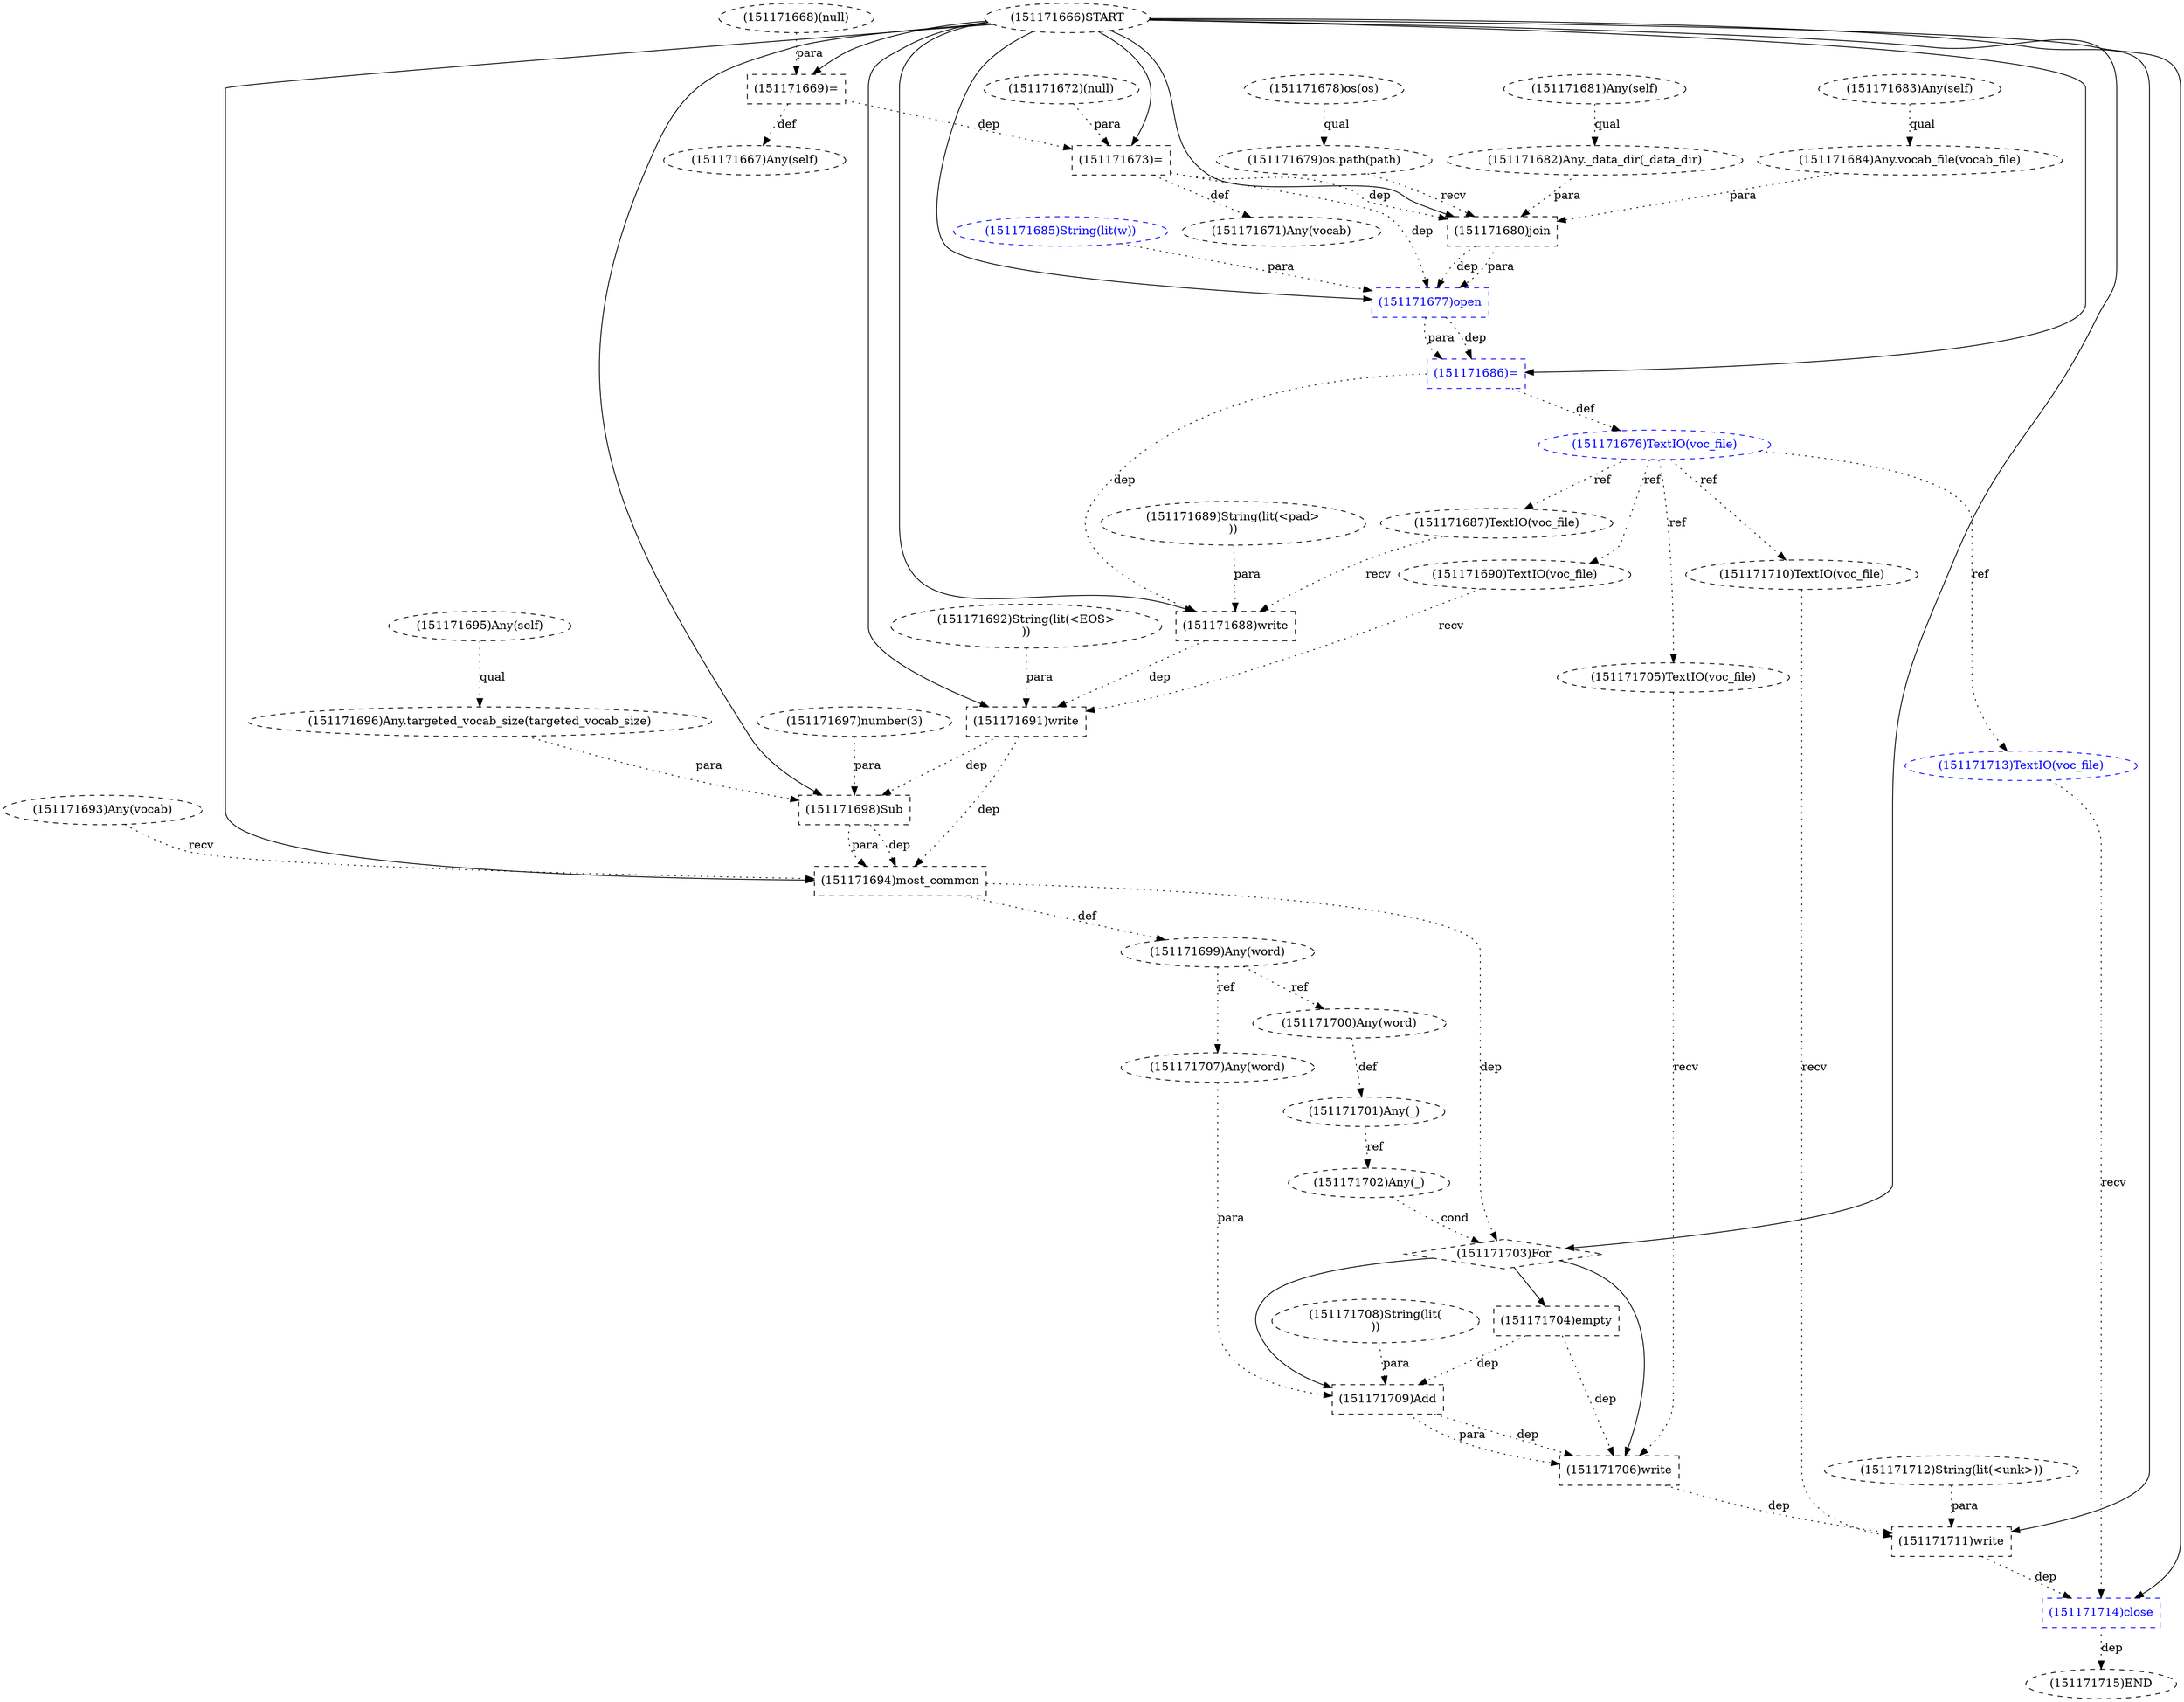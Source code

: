 digraph G {
1 [label="(151171692)String(lit(<EOS>
))" shape=ellipse style=dashed]
2 [label="(151171704)empty" shape=box style=dashed]
3 [label="(151171703)For" shape=diamond style=dashed]
4 [label="(151171679)os.path(path)" shape=ellipse style=dashed]
5 [label="(151171668)(null)" shape=ellipse style=dashed]
6 [label="(151171683)Any(self)" shape=ellipse style=dashed]
7 [label="(151171700)Any(word)" shape=ellipse style=dashed]
8 [label="(151171673)=" shape=box style=dashed]
9 [label="(151171710)TextIO(voc_file)" shape=ellipse style=dashed]
10 [label="(151171669)=" shape=box style=dashed]
11 [label="(151171687)TextIO(voc_file)" shape=ellipse style=dashed]
12 [label="(151171667)Any(self)" shape=ellipse style=dashed]
13 [label="(151171680)join" shape=box style=dashed]
14 [label="(151171686)=" shape=box style=dashed color=blue fontcolor=blue]
15 [label="(151171715)END" style=dashed]
16 [label="(151171712)String(lit(<unk>))" shape=ellipse style=dashed]
17 [label="(151171698)Sub" shape=box style=dashed]
18 [label="(151171678)os(os)" shape=ellipse style=dashed]
19 [label="(151171682)Any._data_dir(_data_dir)" shape=ellipse style=dashed]
20 [label="(151171690)TextIO(voc_file)" shape=ellipse style=dashed]
21 [label="(151171681)Any(self)" shape=ellipse style=dashed]
22 [label="(151171689)String(lit(<pad>
))" shape=ellipse style=dashed]
23 [label="(151171697)number(3)" shape=ellipse style=dashed]
24 [label="(151171702)Any(_)" shape=ellipse style=dashed]
25 [label="(151171708)String(lit(
))" shape=ellipse style=dashed]
26 [label="(151171711)write" shape=box style=dashed]
27 [label="(151171676)TextIO(voc_file)" shape=ellipse style=dashed color=blue fontcolor=blue]
28 [label="(151171688)write" shape=box style=dashed]
29 [label="(151171705)TextIO(voc_file)" shape=ellipse style=dashed]
30 [label="(151171685)String(lit(w))" shape=ellipse style=dashed color=blue fontcolor=blue]
31 [label="(151171693)Any(vocab)" shape=ellipse style=dashed]
32 [label="(151171699)Any(word)" shape=ellipse style=dashed]
33 [label="(151171696)Any.targeted_vocab_size(targeted_vocab_size)" shape=ellipse style=dashed]
34 [label="(151171706)write" shape=box style=dashed]
35 [label="(151171671)Any(vocab)" shape=ellipse style=dashed]
36 [label="(151171672)(null)" shape=ellipse style=dashed]
37 [label="(151171684)Any.vocab_file(vocab_file)" shape=ellipse style=dashed]
38 [label="(151171691)write" shape=box style=dashed]
39 [label="(151171694)most_common" shape=box style=dashed]
40 [label="(151171709)Add" shape=box style=dashed]
41 [label="(151171714)close" shape=box style=dashed color=blue fontcolor=blue]
42 [label="(151171666)START" style=dashed]
43 [label="(151171701)Any(_)" shape=ellipse style=dashed]
44 [label="(151171713)TextIO(voc_file)" shape=ellipse style=dashed color=blue fontcolor=blue]
45 [label="(151171695)Any(self)" shape=ellipse style=dashed]
46 [label="(151171677)open" shape=box style=dashed color=blue fontcolor=blue]
47 [label="(151171707)Any(word)" shape=ellipse style=dashed]
3 -> 2 [label="" style=solid];
42 -> 3 [label="" style=solid];
39 -> 3 [label="dep" style=dotted];
24 -> 3 [label="cond" style=dotted];
18 -> 4 [label="qual" style=dotted];
32 -> 7 [label="ref" style=dotted];
42 -> 8 [label="" style=solid];
36 -> 8 [label="para" style=dotted];
10 -> 8 [label="dep" style=dotted];
27 -> 9 [label="ref" style=dotted];
42 -> 10 [label="" style=solid];
5 -> 10 [label="para" style=dotted];
27 -> 11 [label="ref" style=dotted];
10 -> 12 [label="def" style=dotted];
42 -> 13 [label="" style=solid];
4 -> 13 [label="recv" style=dotted];
19 -> 13 [label="para" style=dotted];
37 -> 13 [label="para" style=dotted];
8 -> 13 [label="dep" style=dotted];
42 -> 14 [label="" style=solid];
46 -> 14 [label="dep" style=dotted];
46 -> 14 [label="para" style=dotted];
41 -> 15 [label="dep" style=dotted];
42 -> 17 [label="" style=solid];
33 -> 17 [label="para" style=dotted];
23 -> 17 [label="para" style=dotted];
38 -> 17 [label="dep" style=dotted];
21 -> 19 [label="qual" style=dotted];
27 -> 20 [label="ref" style=dotted];
43 -> 24 [label="ref" style=dotted];
42 -> 26 [label="" style=solid];
9 -> 26 [label="recv" style=dotted];
16 -> 26 [label="para" style=dotted];
34 -> 26 [label="dep" style=dotted];
14 -> 27 [label="def" style=dotted];
42 -> 28 [label="" style=solid];
11 -> 28 [label="recv" style=dotted];
22 -> 28 [label="para" style=dotted];
14 -> 28 [label="dep" style=dotted];
27 -> 29 [label="ref" style=dotted];
39 -> 32 [label="def" style=dotted];
45 -> 33 [label="qual" style=dotted];
3 -> 34 [label="" style=solid];
29 -> 34 [label="recv" style=dotted];
40 -> 34 [label="dep" style=dotted];
40 -> 34 [label="para" style=dotted];
2 -> 34 [label="dep" style=dotted];
8 -> 35 [label="def" style=dotted];
6 -> 37 [label="qual" style=dotted];
42 -> 38 [label="" style=solid];
20 -> 38 [label="recv" style=dotted];
1 -> 38 [label="para" style=dotted];
28 -> 38 [label="dep" style=dotted];
42 -> 39 [label="" style=solid];
31 -> 39 [label="recv" style=dotted];
17 -> 39 [label="dep" style=dotted];
17 -> 39 [label="para" style=dotted];
38 -> 39 [label="dep" style=dotted];
3 -> 40 [label="" style=solid];
47 -> 40 [label="para" style=dotted];
25 -> 40 [label="para" style=dotted];
2 -> 40 [label="dep" style=dotted];
42 -> 41 [label="" style=solid];
44 -> 41 [label="recv" style=dotted];
26 -> 41 [label="dep" style=dotted];
7 -> 43 [label="def" style=dotted];
27 -> 44 [label="ref" style=dotted];
42 -> 46 [label="" style=solid];
13 -> 46 [label="dep" style=dotted];
13 -> 46 [label="para" style=dotted];
30 -> 46 [label="para" style=dotted];
8 -> 46 [label="dep" style=dotted];
32 -> 47 [label="ref" style=dotted];
}